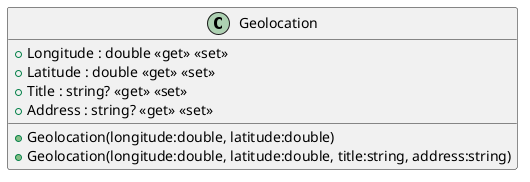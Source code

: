 @startuml
class Geolocation {
    + Longitude : double <<get>> <<set>>
    + Latitude : double <<get>> <<set>>
    + Title : string? <<get>> <<set>>
    + Address : string? <<get>> <<set>>
    + Geolocation(longitude:double, latitude:double)
    + Geolocation(longitude:double, latitude:double, title:string, address:string)
}
@enduml
